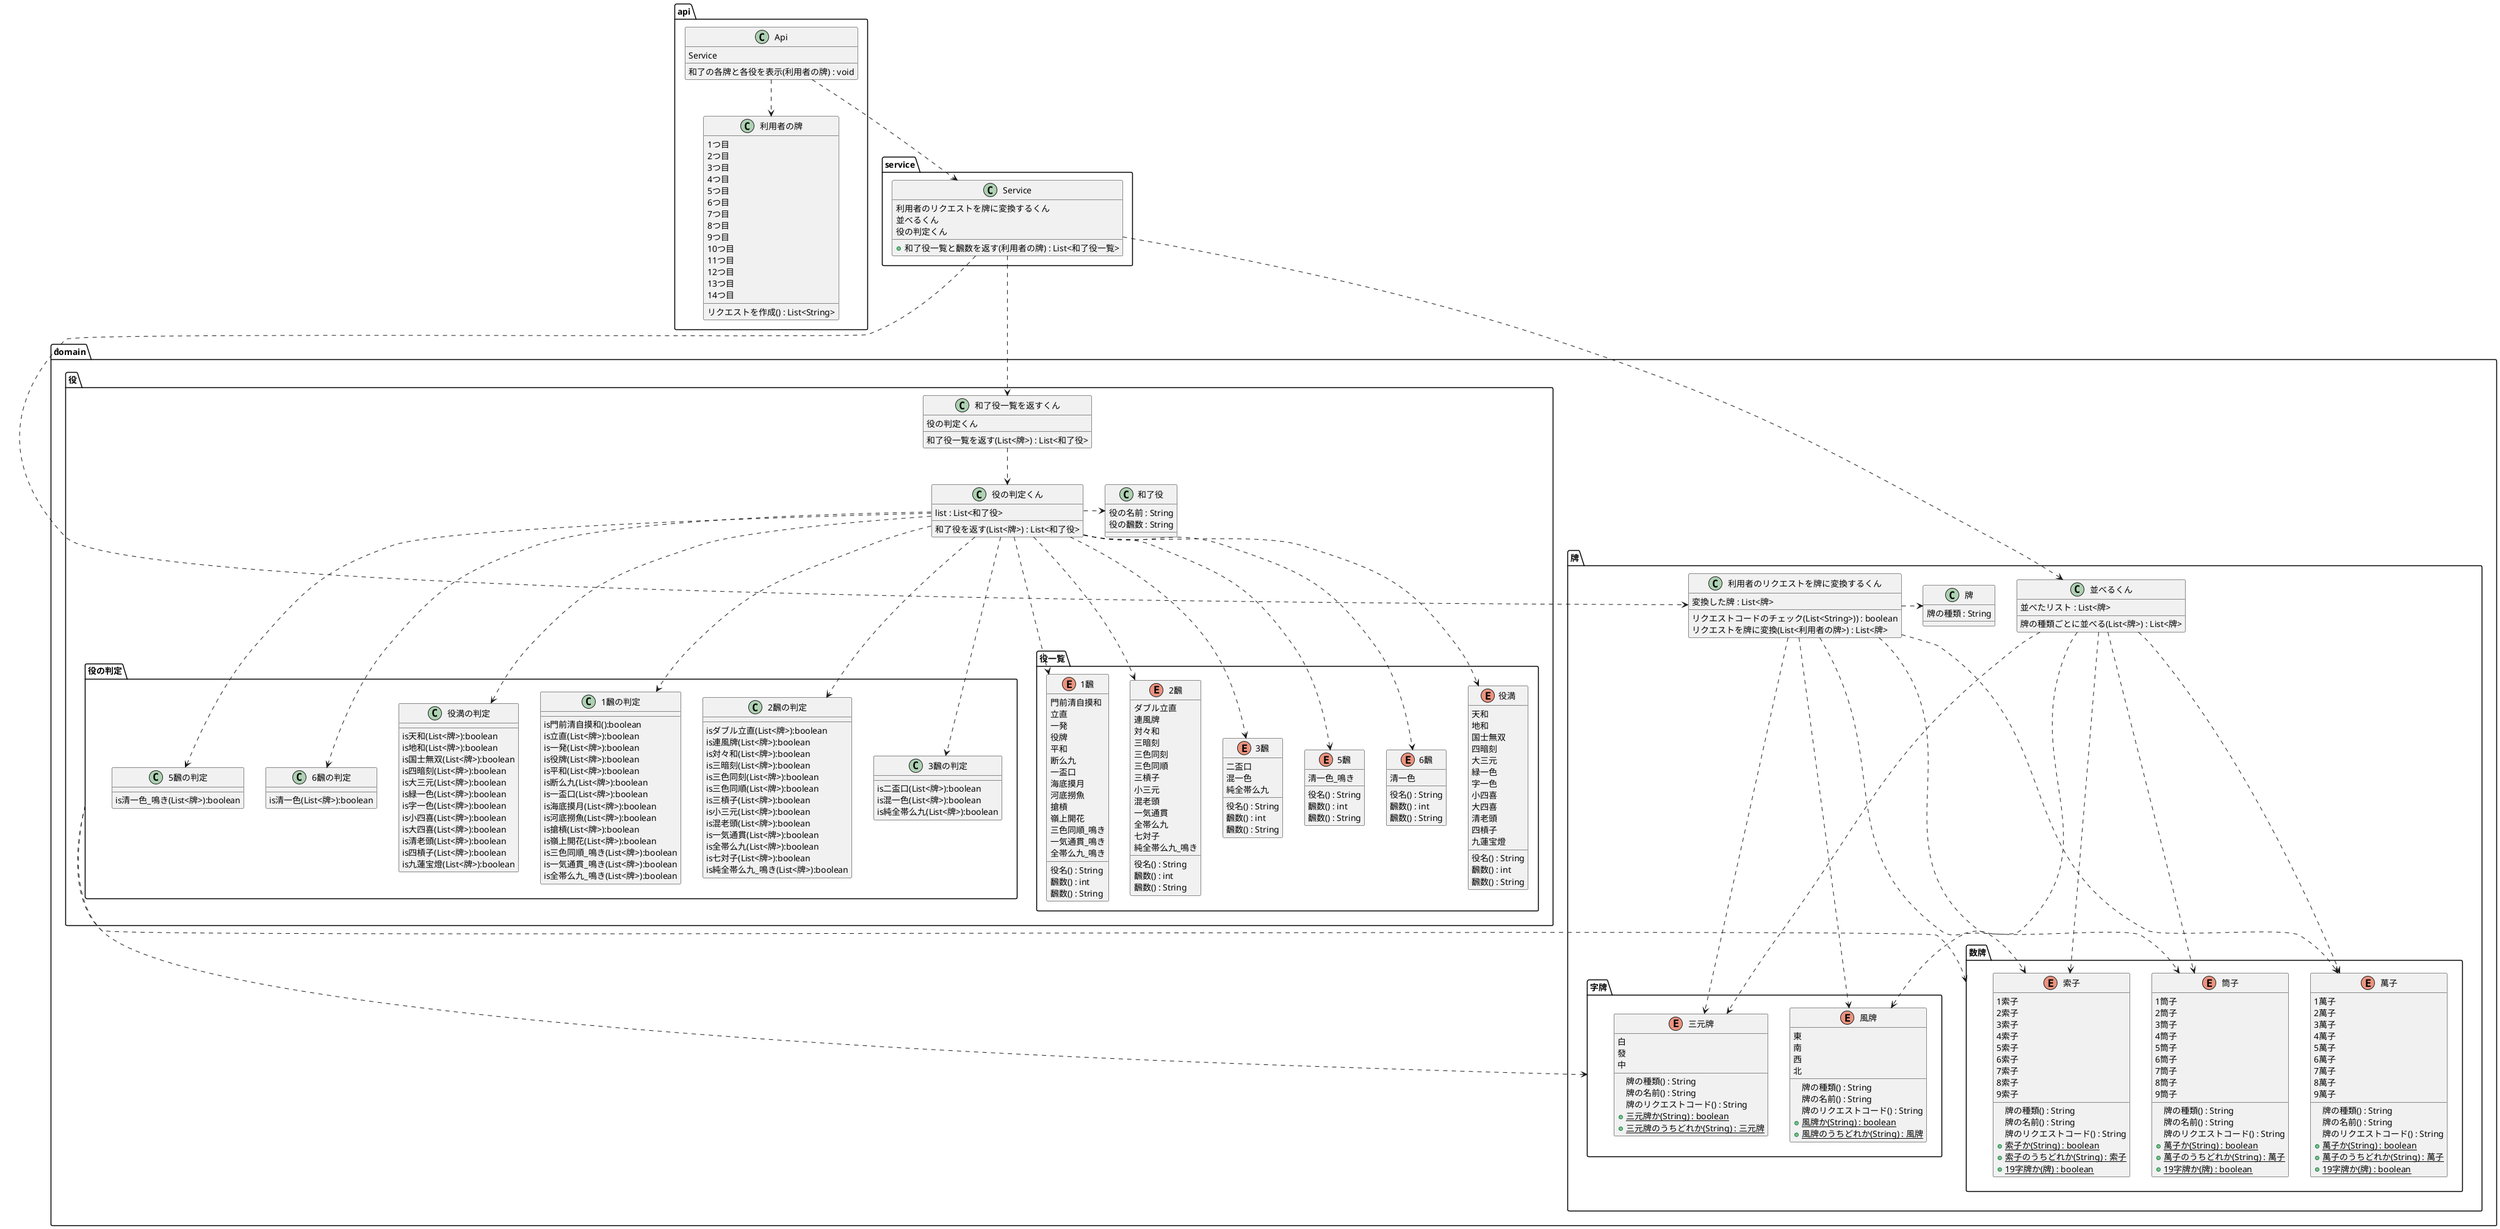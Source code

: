 @startuml
package api {
    class Api {
        Service
        和了の各牌と各役を表示(利用者の牌) : void
    }
    class 利用者の牌 {
        1つ目
        2つ目
        3つ目
        4つ目
        5つ目
        6つ目
        7つ目
        8つ目
        9つ目
        10つ目
        11つ目
        12つ目
        13つ目
        14つ目
        リクエストを作成() : List<String>
    }
}
Api ..> 利用者の牌

package service{
    class Service{
        利用者のリクエストを牌に変換するくん
        並べるくん
        役の判定くん
        + 和了役一覧と飜数を返す(利用者の牌) : List<和了役一覧>
    }
}
Api ..> Service
package domain {
    package 牌 {
        class 牌 {
            牌の種類 : String
        }
        class 利用者のリクエストを牌に変換するくん {
            変換した牌 : List<牌>
            リクエストコードのチェック(List<String>)) : boolean
            リクエストを牌に変換(List<利用者の牌>) : List<牌>
        }
        class 並べるくん {
            並べたリスト : List<牌>
            牌の種類ごとに並べる(List<牌>) : List<牌>
        }
        package 数牌 {

            enum 索子 {
                1索子
                2索子
                3索子
                4索子
                5索子
                6索子
                7索子
                8索子
                9索子
                牌の種類() : String
                牌の名前() : String
                牌のリクエストコード() : String
                {static} + 索子か(String) : boolean
                {static} + 索子のうちどれか(String) : 索子
                {static} + 19字牌か(牌) : boolean
            }

            enum 萬子 {
                1萬子
                2萬子
                3萬子
                4萬子
                5萬子
                6萬子
                7萬子
                8萬子
                9萬子
                牌の種類() : String
                牌の名前() : String
                牌のリクエストコード() : String
                {static} + 萬子か(String) : boolean
                {static} + 萬子のうちどれか(String) : 萬子
                {static} + 19字牌か(牌) : boolean

            }

            enum 筒子 {
                1筒子
                2筒子
                3筒子
                4筒子
                5筒子
                6筒子
                7筒子
                8筒子
                9筒子
                牌の種類() : String
                牌の名前() : String
                牌のリクエストコード() : String
                {static} + 萬子か(String) : boolean
                {static} + 萬子のうちどれか(String) : 萬子
                {static} + 19字牌か(牌) : boolean

            }
        }

        package 字牌 {

            enum 三元牌 {
                白
                發
                中
                牌の種類() : String
                牌の名前() : String
                牌のリクエストコード() : String
                {static} + 三元牌か(String) : boolean
                {static} + 三元牌のうちどれか(String) : 三元牌
            }

            enum 風牌 {
                東
                南
                西
                北
                牌の種類() : String
                牌の名前() : String
                牌のリクエストコード() : String
                {static} + 風牌か(String) : boolean
                {static} + 風牌のうちどれか(String) : 風牌
            }
        }
        利用者のリクエストを牌に変換するくん .> 牌
        利用者のリクエストを牌に変換するくん ...> 索子
        利用者のリクエストを牌に変換するくん ...> 萬子
        利用者のリクエストを牌に変換するくん ...> 筒子
        利用者のリクエストを牌に変換するくん ...> 三元牌
        利用者のリクエストを牌に変換するくん ...> 風牌
        並べるくん ...> 索子
        並べるくん ...> 萬子
        並べるくん ...> 筒子
        並べるくん ...> 三元牌
        並べるくん ...> 風牌
    }

    package 役 {
        class 和了役 {
            役の名前 : String
            役の飜数 : String
        }
        class 和了役一覧を返すくん {
            役の判定くん
            和了役一覧を返す(List<牌>) : List<和了役>
        }
        class 役の判定くん {
            list : List<和了役>
            和了役を返す(List<牌>) : List<和了役>
        }
'        class 和了役一覧 {
'            list : List<和了役>
'            和了一覧を入れる(List<和了一覧>) : 和了役一覧
'        }
        和了役一覧を返すくん ..> 役の判定くん
        役の判定くん .> 和了役
        package 役の判定 {
            class 1飜の判定 {
                is門前清自摸和():boolean
                is立直(List<牌>):boolean
                is一発(List<牌>):boolean
                is役牌(List<牌>):boolean
                is平和(List<牌>):boolean
                is断么九(List<牌>):boolean
                is一盃口(List<牌>):boolean
                is海底摸月(List<牌>):boolean
                is河底撈魚(List<牌>):boolean
                is搶槓(List<牌>):boolean
                is嶺上開花(List<牌>):boolean
                is三色同順_鳴き(List<牌>):boolean
                is一気通貫_鳴き(List<牌>):boolean
                is全帯么九_鳴き(List<牌>):boolean
            }
            class 2飜の判定{
                isダブル立直(List<牌>):boolean
                is連風牌(List<牌>):boolean
                is対々和(List<牌>):boolean
                is三暗刻(List<牌>):boolean
                is三色同刻(List<牌>):boolean
                is三色同順(List<牌>):boolean
                is三槓子(List<牌>):boolean
                is小三元(List<牌>):boolean
                is混老頭(List<牌>):boolean
                is一気通貫(List<牌>):boolean
                is全帯么九(List<牌>):boolean
                is七対子(List<牌>):boolean
                is純全帯么九_鳴き(List<牌>):boolean
            }
            class 3飜の判定{
                is二盃口(List<牌>):boolean
                is混一色(List<牌>):boolean
                is純全帯么九(List<牌>):boolean
            }
            class 5飜の判定{
                is清一色_鳴き(List<牌>):boolean
            }
            class 6飜の判定{
                is清一色(List<牌>):boolean
            }
            class 役満の判定{
                is天和(List<牌>):boolean
                is地和(List<牌>):boolean
                is国士無双(List<牌>):boolean
                is四暗刻(List<牌>):boolean
                is大三元(List<牌>):boolean
                is緑一色(List<牌>):boolean
                is字一色(List<牌>):boolean
                is小四喜(List<牌>):boolean
                is大四喜(List<牌>):boolean
                is清老頭(List<牌>):boolean
                is四槓子(List<牌>):boolean
                is九蓮宝燈(List<牌>):boolean
            }

            役の判定くん ...> 1飜の判定
            役の判定くん ..> 2飜の判定
            役の判定くん ..> 3飜の判定
            役の判定くん ..> 5飜の判定
            役の判定くん ..> 6飜の判定
            役の判定くん ..> 役満の判定

        }
        package 役一覧{
            enum 1飜 {
                門前清自摸和
                立直
                一発
                役牌
                平和
                断么九
                一盃口
                海底摸月
                河底撈魚
                搶槓
                嶺上開花
                三色同順_鳴き
                一気通貫_鳴き
                全帯么九_鳴き
                役名() : String
                飜数() : int
                飜数() : String
            }
            enum 2飜 {
                ダブル立直
                連風牌
                対々和
                三暗刻
                三色同刻
                三色同順
                三槓子
                小三元
                混老頭
                一気通貫
                全帯么九
                七対子
                純全帯么九_鳴き
                役名() : String
                飜数() : int
                飜数() : String
            }
            enum 3飜 {
                二盃口
                混一色
                純全帯么九
                役名() : String
                飜数() : int
                飜数() : String
            }
            enum 5飜 {
                清一色_鳴き
                役名() : String
                飜数() : int
                飜数() : String
            }
            enum 6飜 {
                清一色
                役名() : String
                飜数() : int
                飜数() : String
            }
            enum 役満 {
                天和
                地和
                国士無双
                四暗刻
                大三元
                緑一色
                字一色
                小四喜
                大四喜
                清老頭
                四槓子
                九蓮宝燈
                役名() : String
                飜数() : int
                飜数() : String
            }

            役の判定くん ..> 1飜
            役の判定くん ..> 2飜
            役の判定くん ...> 3飜
            役の判定くん ..> 5飜
            役の判定くん ..> 6飜
            役の判定くん ..> 役満
        }
    }
    役の判定 ..> 字牌
    役の判定 ..> 数牌
}

Service ..> 和了役一覧を返すくん
Service ..> 利用者のリクエストを牌に変換するくん
Service ..> 並べるくん

@enduml

